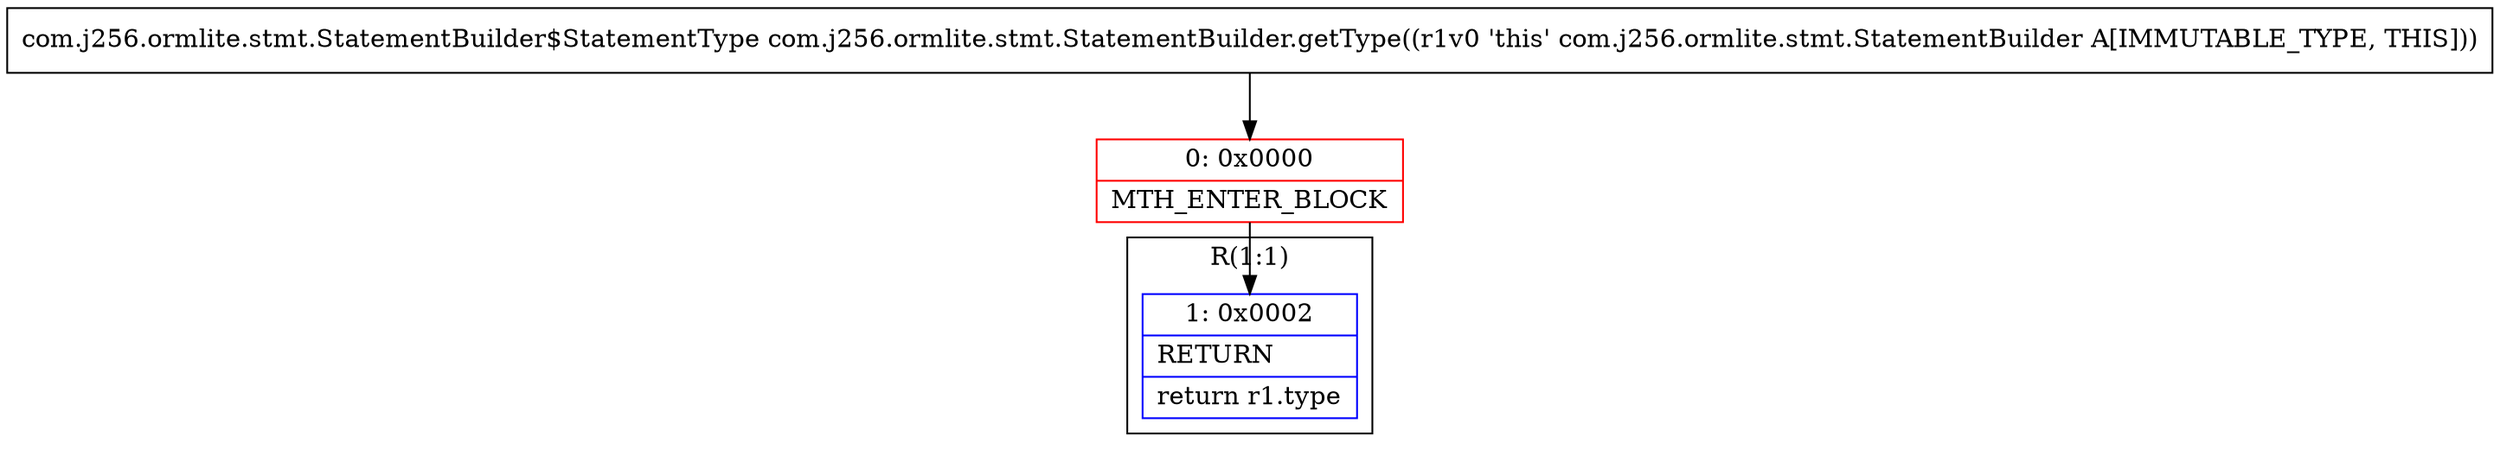 digraph "CFG forcom.j256.ormlite.stmt.StatementBuilder.getType()Lcom\/j256\/ormlite\/stmt\/StatementBuilder$StatementType;" {
subgraph cluster_Region_2137563920 {
label = "R(1:1)";
node [shape=record,color=blue];
Node_1 [shape=record,label="{1\:\ 0x0002|RETURN\l|return r1.type\l}"];
}
Node_0 [shape=record,color=red,label="{0\:\ 0x0000|MTH_ENTER_BLOCK\l}"];
MethodNode[shape=record,label="{com.j256.ormlite.stmt.StatementBuilder$StatementType com.j256.ormlite.stmt.StatementBuilder.getType((r1v0 'this' com.j256.ormlite.stmt.StatementBuilder A[IMMUTABLE_TYPE, THIS])) }"];
MethodNode -> Node_0;
Node_0 -> Node_1;
}

